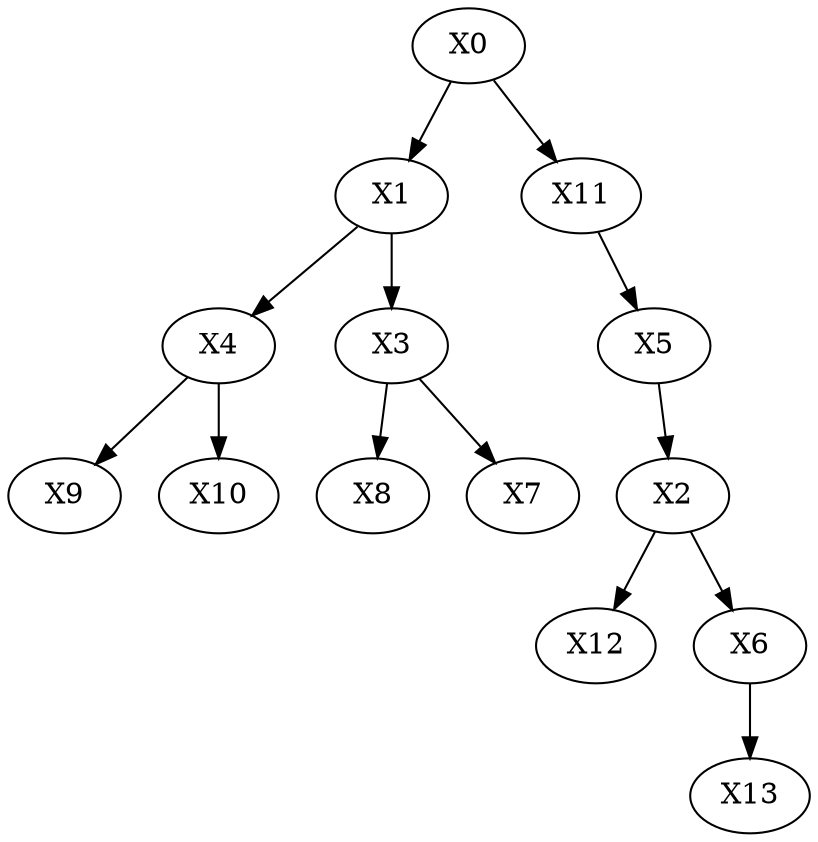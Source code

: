 digraph tree {
    "X0";
    "X1";
    "X4";
    "X9";
    "X10";
    "X3";
    "X8";
    "X7";
    "X11";
    "X5";
    "X2";
    "X12";
    "X6";
    "X13";
    "X0" -> "X1";
    "X0" -> "X11";
    "X1" -> "X4";
    "X1" -> "X3";
    "X4" -> "X9";
    "X4" -> "X10";
    "X3" -> "X8";
    "X3" -> "X7";
    "X11" -> "X5";
    "X5" -> "X2";
    "X2" -> "X12";
    "X2" -> "X6";
    "X6" -> "X13";
}
